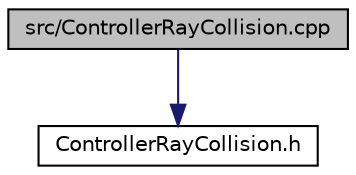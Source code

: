 digraph "src/ControllerRayCollision.cpp"
{
 // INTERACTIVE_SVG=YES
 // LATEX_PDF_SIZE
  edge [fontname="Helvetica",fontsize="10",labelfontname="Helvetica",labelfontsize="10"];
  node [fontname="Helvetica",fontsize="10",shape=record];
  Node1 [label="src/ControllerRayCollision.cpp",height=0.2,width=0.4,color="black", fillcolor="grey75", style="filled", fontcolor="black",tooltip=" "];
  Node1 -> Node2 [color="midnightblue",fontsize="10",style="solid",fontname="Helvetica"];
  Node2 [label="ControllerRayCollision.h",height=0.2,width=0.4,color="black", fillcolor="white", style="filled",URL="$d0/d98/_controller_ray_collision_8h.html",tooltip=" "];
}
